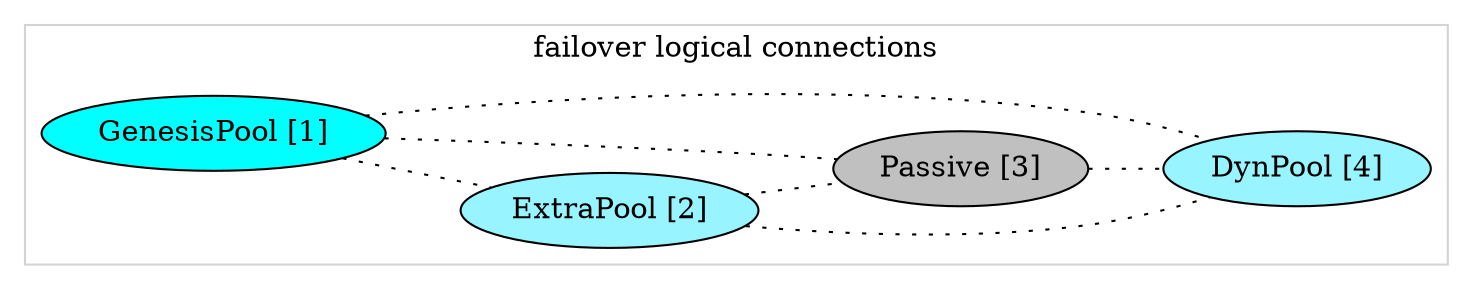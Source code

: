 digraph G {
    rankdir = LR;

	"GenesisPool [1]" [fillcolor=cyan, style="filled"]
	"ExtraPool [2]"   [fillcolor=cadetblue1, style="filled"]
	"Passive [3]"     [fillcolor=grey, style="filled"]
	"DynPool [4]"     [fillcolor=cadetblue1, style="filled"]
	
    subgraph cluster_failover {
        color = lightgrey;
        label = "failover logical connections";
        node [ style = filled; color = cadetblue1 ];

        "GenesisPool [1]" -> "ExtraPool [2]" -> "Passive [3]" -> "DynPool [4]" [style = dotted, label = "", dir = none] ;
        "GenesisPool [1]" -> "Passive [3]"   [style = dotted, label = "", dir = none] ;
        "GenesisPool [1]" -> "DynPool [4]"   [style = dotted, label = "", dir = none] ;
        "ExtraPool [2]"   -> "DynPool [4]"   [style = dotted, label = "", dir = none] ;
    }    
}
